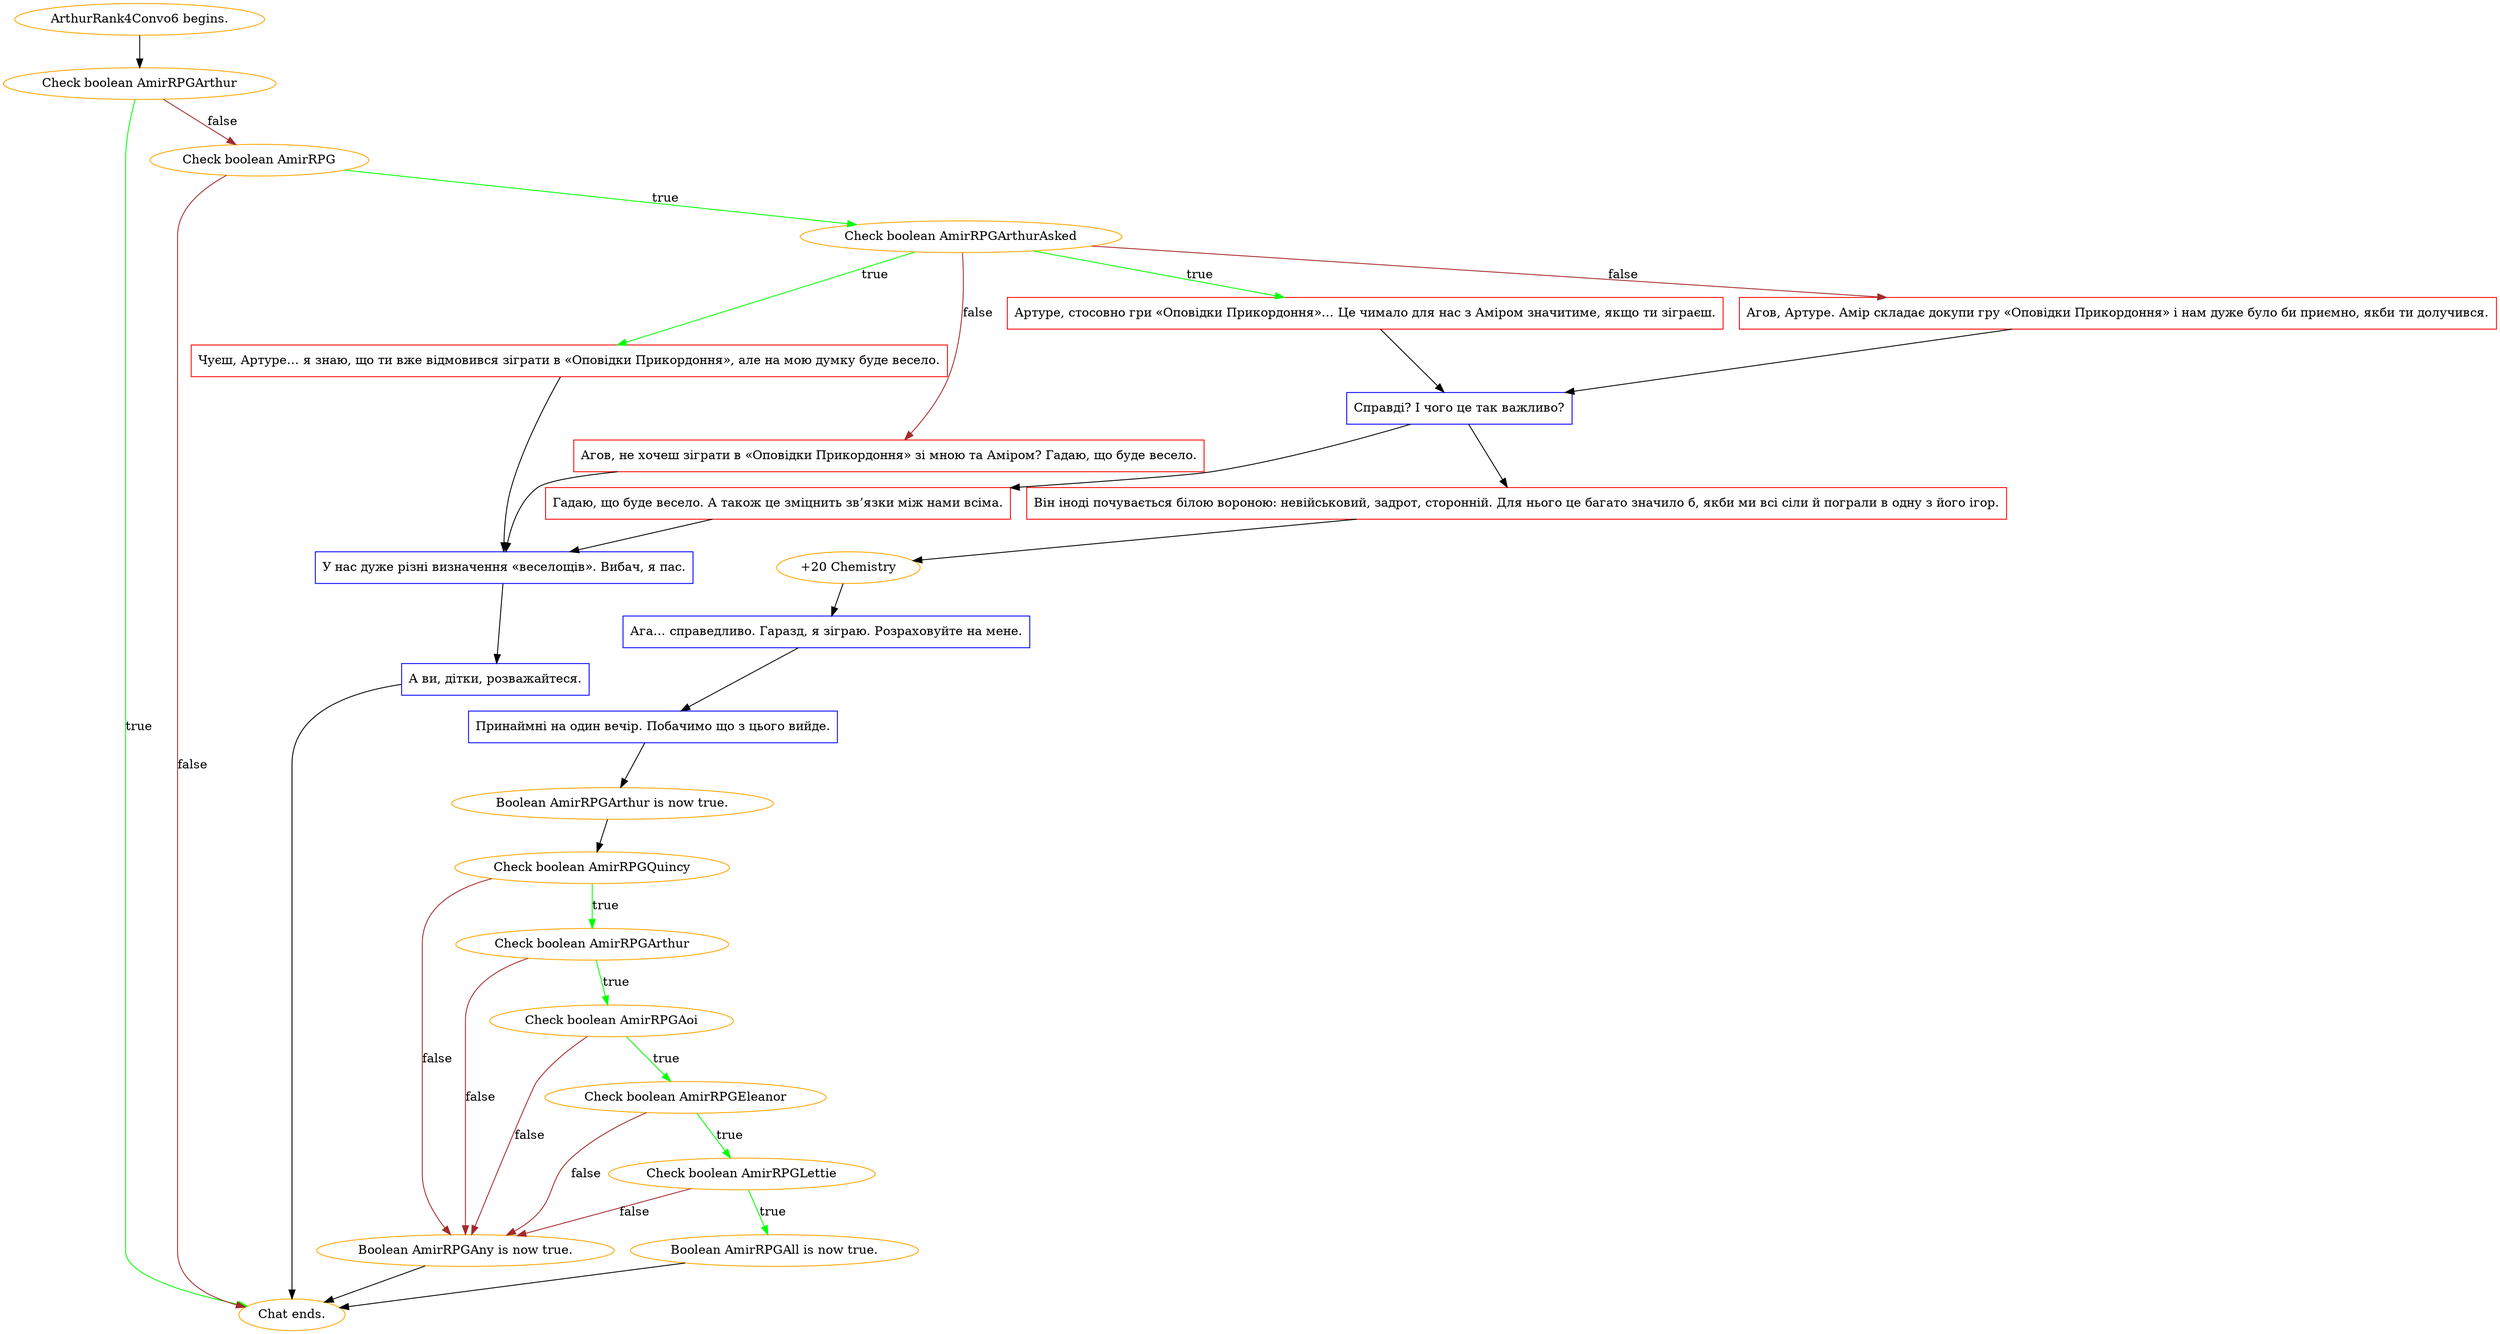 digraph {
	"ArthurRank4Convo6 begins." [color=orange];
		"ArthurRank4Convo6 begins." -> j175018133;
	j175018133 [label="Check boolean AmirRPGArthur",color=orange];
		j175018133 -> "Chat ends." [label=true,color=green];
		j175018133 -> j1647325213 [label=false,color=brown];
	"Chat ends." [color=orange];
	j1647325213 [label="Check boolean AmirRPG",color=orange];
		j1647325213 -> j3242374743 [label=true,color=green];
		j1647325213 -> "Chat ends." [label=false,color=brown];
	j3242374743 [label="Check boolean AmirRPGArthurAsked",color=orange];
		j3242374743 -> j4921127 [label=true,color=green];
		j3242374743 -> j4068387272 [label=true,color=green];
		j3242374743 -> j2005779138 [label=false,color=brown];
		j3242374743 -> j3934876803 [label=false,color=brown];
	j4921127 [label="Артуре, стосовно гри «Оповідки Прикордоння»… Це чимало для нас з Аміром значитиме, якщо ти зіграєш.",shape=box,color=red];
		j4921127 -> j1503521457;
	j4068387272 [label="Чуєш, Артуре… я знаю, що ти вже відмовився зіграти в «Оповідки Прикордоння», але на мою думку буде весело.",shape=box,color=red];
		j4068387272 -> j2077305512;
	j2005779138 [label="Агов, не хочеш зіграти в «Оповідки Прикордоння» зі мною та Аміром? Гадаю, що буде весело.",shape=box,color=red];
		j2005779138 -> j2077305512;
	j3934876803 [label="Агов, Артуре. Амір складає докупи гру «Оповідки Прикордоння» і нам дуже було би приємно, якби ти долучився.",shape=box,color=red];
		j3934876803 -> j1503521457;
	j1503521457 [label="Справді? І чого це так важливо?",shape=box,color=blue];
		j1503521457 -> j3805499658;
		j1503521457 -> j1108268208;
	j2077305512 [label="У нас дуже різні визначення «веселощів». Вибач, я пас.",shape=box,color=blue];
		j2077305512 -> j3278960615;
	j3805499658 [label="Гадаю, що буде весело. А також це зміцнить зв’язки між нами всіма.",shape=box,color=red];
		j3805499658 -> j2077305512;
	j1108268208 [label="Він іноді почувається білою вороною: невійськовий, задрот, сторонній. Для нього це багато значило б, якби ми всі сіли й пограли в одну з його ігор.",shape=box,color=red];
		j1108268208 -> j947572949;
	j3278960615 [label="А ви, дітки, розважайтеся.",shape=box,color=blue];
		j3278960615 -> "Chat ends.";
	j947572949 [label="+20 Chemistry",color=orange];
		j947572949 -> j1425845780;
	j1425845780 [label="Ага… справедливо. Гаразд, я зіграю. Розраховуйте на мене.",shape=box,color=blue];
		j1425845780 -> j2729519974;
	j2729519974 [label="Принаймні на один вечір. Побачимо що з цього вийде.",shape=box,color=blue];
		j2729519974 -> j166037615;
	j166037615 [label="Boolean AmirRPGArthur is now true.",color=orange];
		j166037615 -> j1259627351;
	j1259627351 [label="Check boolean AmirRPGQuincy",color=orange];
		j1259627351 -> j1522511736 [label=true,color=green];
		j1259627351 -> j1992773596 [label=false,color=brown];
	j1522511736 [label="Check boolean AmirRPGArthur",color=orange];
		j1522511736 -> j3867851737 [label=true,color=green];
		j1522511736 -> j1992773596 [label=false,color=brown];
	j1992773596 [label="Boolean AmirRPGAny is now true.",color=orange];
		j1992773596 -> "Chat ends.";
	j3867851737 [label="Check boolean AmirRPGAoi",color=orange];
		j3867851737 -> j3358606226 [label=true,color=green];
		j3867851737 -> j1992773596 [label=false,color=brown];
	j3358606226 [label="Check boolean AmirRPGEleanor",color=orange];
		j3358606226 -> j1733375523 [label=true,color=green];
		j3358606226 -> j1992773596 [label=false,color=brown];
	j1733375523 [label="Check boolean AmirRPGLettie",color=orange];
		j1733375523 -> j2677000302 [label=true,color=green];
		j1733375523 -> j1992773596 [label=false,color=brown];
	j2677000302 [label="Boolean AmirRPGAll is now true.",color=orange];
		j2677000302 -> "Chat ends.";
}